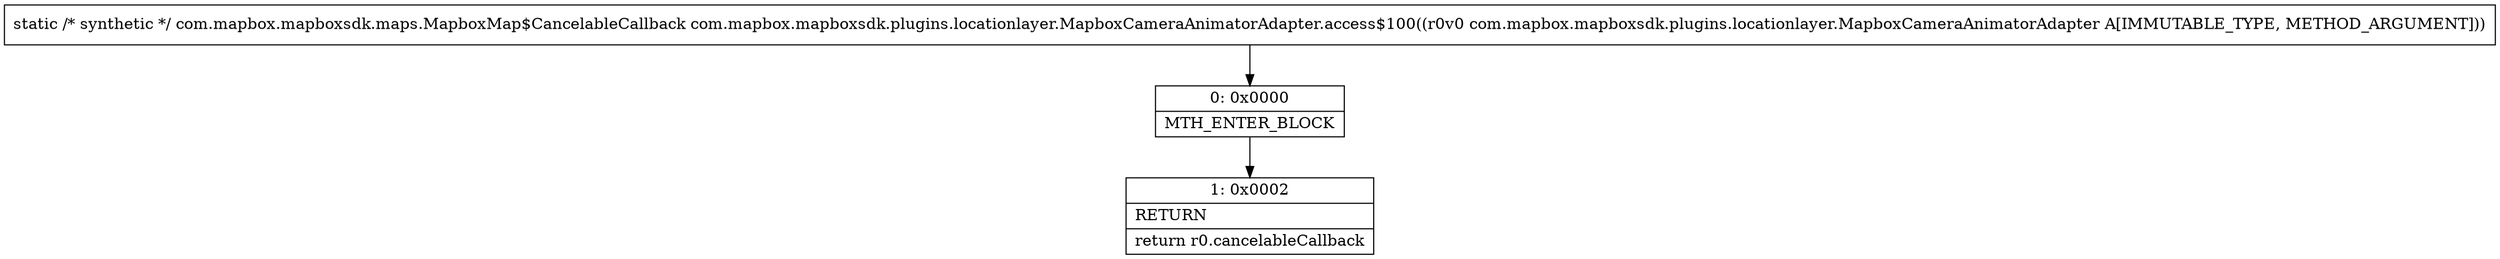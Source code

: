 digraph "CFG forcom.mapbox.mapboxsdk.plugins.locationlayer.MapboxCameraAnimatorAdapter.access$100(Lcom\/mapbox\/mapboxsdk\/plugins\/locationlayer\/MapboxCameraAnimatorAdapter;)Lcom\/mapbox\/mapboxsdk\/maps\/MapboxMap$CancelableCallback;" {
Node_0 [shape=record,label="{0\:\ 0x0000|MTH_ENTER_BLOCK\l}"];
Node_1 [shape=record,label="{1\:\ 0x0002|RETURN\l|return r0.cancelableCallback\l}"];
MethodNode[shape=record,label="{static \/* synthetic *\/ com.mapbox.mapboxsdk.maps.MapboxMap$CancelableCallback com.mapbox.mapboxsdk.plugins.locationlayer.MapboxCameraAnimatorAdapter.access$100((r0v0 com.mapbox.mapboxsdk.plugins.locationlayer.MapboxCameraAnimatorAdapter A[IMMUTABLE_TYPE, METHOD_ARGUMENT])) }"];
MethodNode -> Node_0;
Node_0 -> Node_1;
}

